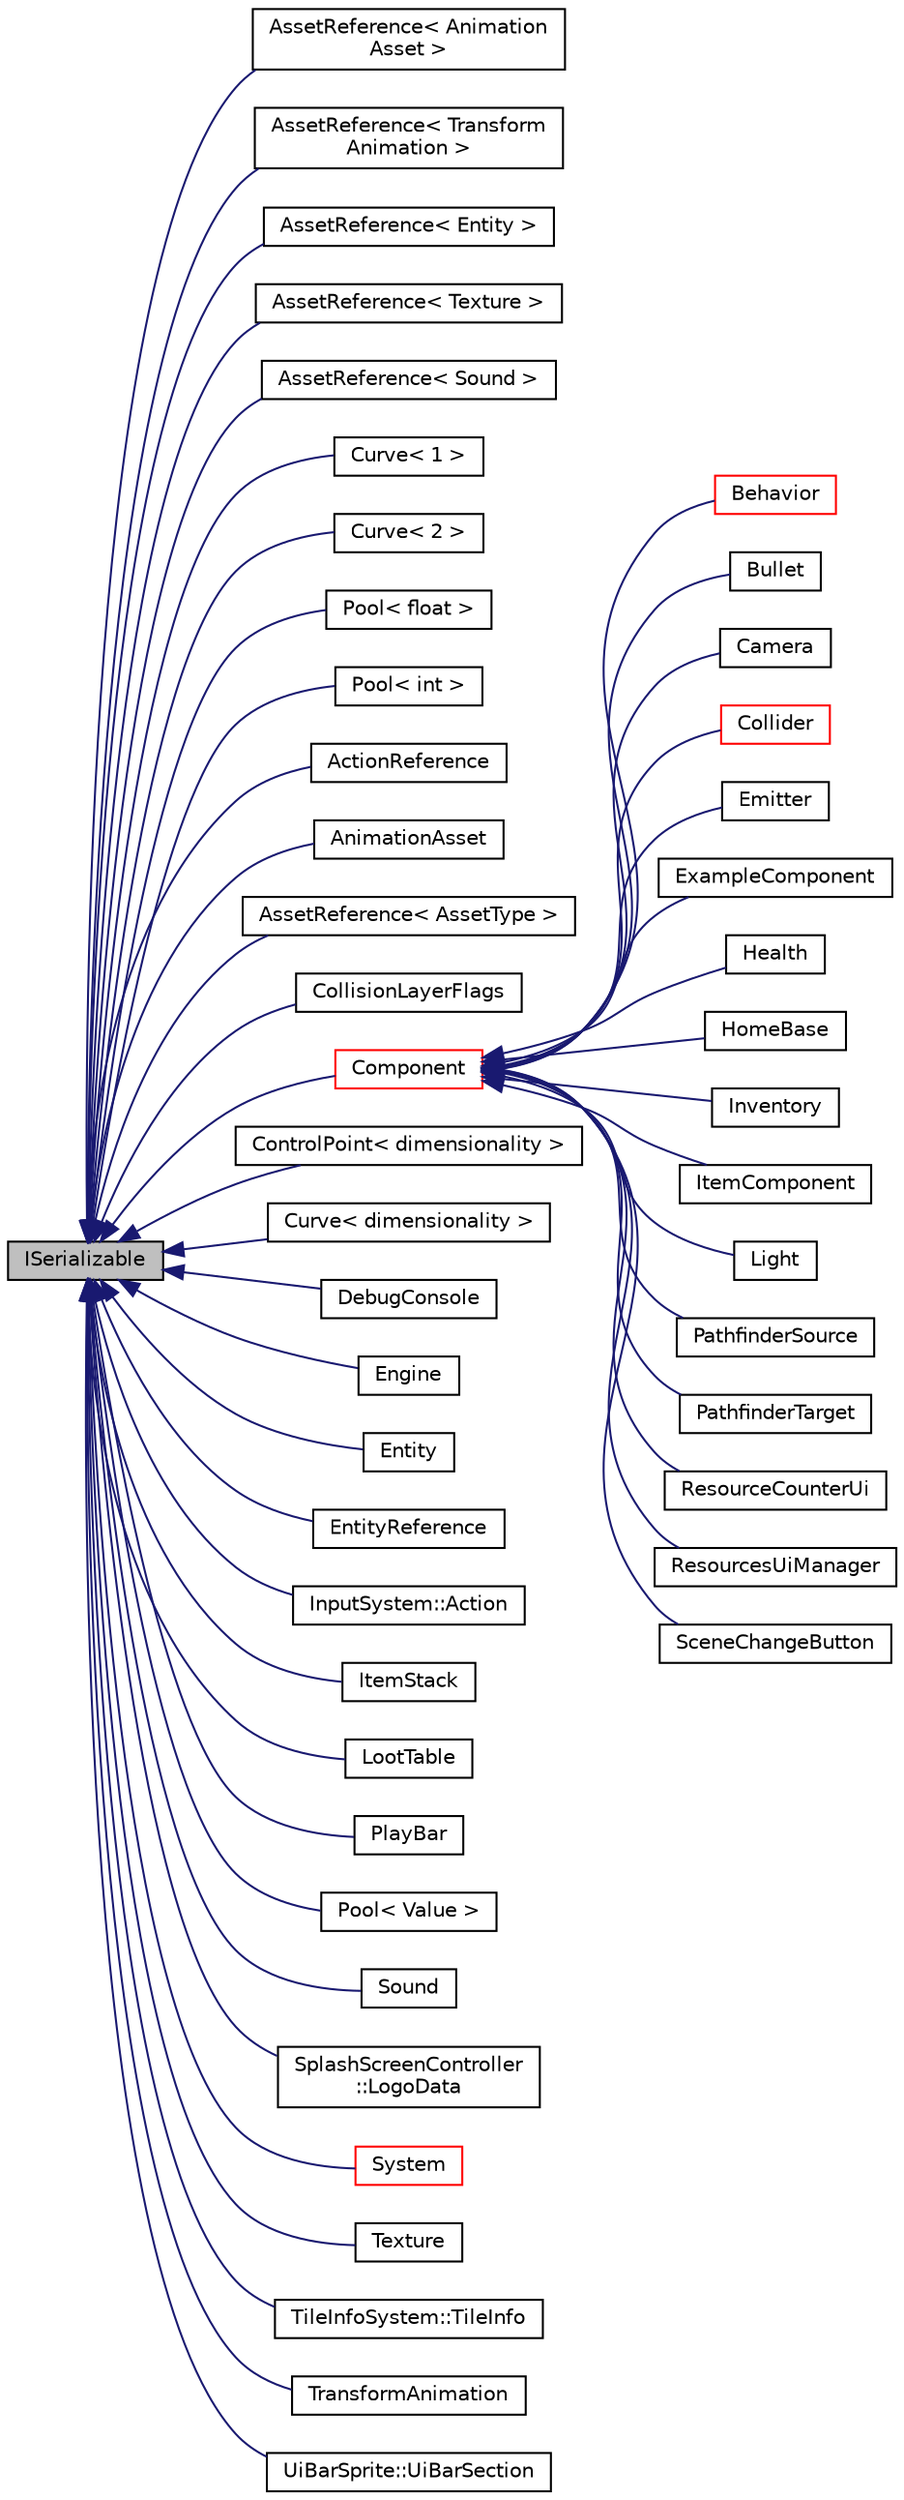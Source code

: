 digraph "ISerializable"
{
 // LATEX_PDF_SIZE
  edge [fontname="Helvetica",fontsize="10",labelfontname="Helvetica",labelfontsize="10"];
  node [fontname="Helvetica",fontsize="10",shape=record];
  rankdir="LR";
  Node1 [label="ISerializable",height=0.2,width=0.4,color="black", fillcolor="grey75", style="filled", fontcolor="black",tooltip="interface for all serializable objects"];
  Node1 -> Node2 [dir="back",color="midnightblue",fontsize="10",style="solid"];
  Node2 [label="AssetReference\< Animation\lAsset \>",height=0.2,width=0.4,color="black", fillcolor="white", style="filled",URL="$classAssetReference.html",tooltip=" "];
  Node1 -> Node3 [dir="back",color="midnightblue",fontsize="10",style="solid"];
  Node3 [label="AssetReference\< Transform\lAnimation \>",height=0.2,width=0.4,color="black", fillcolor="white", style="filled",URL="$classAssetReference.html",tooltip=" "];
  Node1 -> Node4 [dir="back",color="midnightblue",fontsize="10",style="solid"];
  Node4 [label="AssetReference\< Entity \>",height=0.2,width=0.4,color="black", fillcolor="white", style="filled",URL="$classAssetReference.html",tooltip=" "];
  Node1 -> Node5 [dir="back",color="midnightblue",fontsize="10",style="solid"];
  Node5 [label="AssetReference\< Texture \>",height=0.2,width=0.4,color="black", fillcolor="white", style="filled",URL="$classAssetReference.html",tooltip=" "];
  Node1 -> Node6 [dir="back",color="midnightblue",fontsize="10",style="solid"];
  Node6 [label="AssetReference\< Sound \>",height=0.2,width=0.4,color="black", fillcolor="white", style="filled",URL="$classAssetReference.html",tooltip=" "];
  Node1 -> Node7 [dir="back",color="midnightblue",fontsize="10",style="solid"];
  Node7 [label="Curve\< 1 \>",height=0.2,width=0.4,color="black", fillcolor="white", style="filled",URL="$classCurve.html",tooltip=" "];
  Node1 -> Node8 [dir="back",color="midnightblue",fontsize="10",style="solid"];
  Node8 [label="Curve\< 2 \>",height=0.2,width=0.4,color="black", fillcolor="white", style="filled",URL="$classCurve.html",tooltip=" "];
  Node1 -> Node9 [dir="back",color="midnightblue",fontsize="10",style="solid"];
  Node9 [label="Pool\< float \>",height=0.2,width=0.4,color="black", fillcolor="white", style="filled",URL="$classPool.html",tooltip=" "];
  Node1 -> Node10 [dir="back",color="midnightblue",fontsize="10",style="solid"];
  Node10 [label="Pool\< int \>",height=0.2,width=0.4,color="black", fillcolor="white", style="filled",URL="$classPool.html",tooltip=" "];
  Node1 -> Node11 [dir="back",color="midnightblue",fontsize="10",style="solid"];
  Node11 [label="ActionReference",height=0.2,width=0.4,color="black", fillcolor="white", style="filled",URL="$classActionReference.html",tooltip="a reference to an Action"];
  Node1 -> Node12 [dir="back",color="midnightblue",fontsize="10",style="solid"];
  Node12 [label="AnimationAsset",height=0.2,width=0.4,color="black", fillcolor="white", style="filled",URL="$classAnimationAsset.html",tooltip=" "];
  Node1 -> Node13 [dir="back",color="midnightblue",fontsize="10",style="solid"];
  Node13 [label="AssetReference\< AssetType \>",height=0.2,width=0.4,color="black", fillcolor="white", style="filled",URL="$classAssetReference.html",tooltip="a reference to an Asset"];
  Node1 -> Node14 [dir="back",color="midnightblue",fontsize="10",style="solid"];
  Node14 [label="CollisionLayerFlags",height=0.2,width=0.4,color="black", fillcolor="white", style="filled",URL="$classCollisionLayerFlags.html",tooltip=" "];
  Node1 -> Node15 [dir="back",color="midnightblue",fontsize="10",style="solid"];
  Node15 [label="Component",height=0.2,width=0.4,color="red", fillcolor="white", style="filled",URL="$classComponent.html",tooltip=" "];
  Node15 -> Node16 [dir="back",color="midnightblue",fontsize="10",style="solid"];
  Node16 [label="Behavior",height=0.2,width=0.4,color="red", fillcolor="white", style="filled",URL="$classBehavior.html",tooltip=" "];
  Node15 -> Node41 [dir="back",color="midnightblue",fontsize="10",style="solid"];
  Node41 [label="Bullet",height=0.2,width=0.4,color="black", fillcolor="white", style="filled",URL="$classBullet.html",tooltip="Component that destroys itself and deals damage on contact."];
  Node15 -> Node42 [dir="back",color="midnightblue",fontsize="10",style="solid"];
  Node42 [label="Camera",height=0.2,width=0.4,color="black", fillcolor="white", style="filled",URL="$classCamera.html",tooltip="Handles camera and coordinate systems / spaces."];
  Node15 -> Node43 [dir="back",color="midnightblue",fontsize="10",style="solid"];
  Node43 [label="Collider",height=0.2,width=0.4,color="red", fillcolor="white", style="filled",URL="$classCollider.html",tooltip="component which is used for detecting collisions and information about them"];
  Node15 -> Node46 [dir="back",color="midnightblue",fontsize="10",style="solid"];
  Node46 [label="Emitter",height=0.2,width=0.4,color="black", fillcolor="white", style="filled",URL="$classEmitter.html",tooltip="Emitter component - controls timing and behavior of particles."];
  Node15 -> Node47 [dir="back",color="midnightblue",fontsize="10",style="solid"];
  Node47 [label="ExampleComponent",height=0.2,width=0.4,color="black", fillcolor="white", style="filled",URL="$classExampleComponent.html",tooltip="DESCRIPTION HERE."];
  Node15 -> Node48 [dir="back",color="midnightblue",fontsize="10",style="solid"];
  Node48 [label="Health",height=0.2,width=0.4,color="black", fillcolor="white", style="filled",URL="$classHealth.html",tooltip="Entity health component."];
  Node15 -> Node49 [dir="back",color="midnightblue",fontsize="10",style="solid"];
  Node49 [label="HomeBase",height=0.2,width=0.4,color="black", fillcolor="white", style="filled",URL="$classHomeBase.html",tooltip=" "];
  Node15 -> Node50 [dir="back",color="midnightblue",fontsize="10",style="solid"];
  Node50 [label="Inventory",height=0.2,width=0.4,color="black", fillcolor="white", style="filled",URL="$classInventory.html",tooltip="Inventory component that stores items."];
  Node15 -> Node51 [dir="back",color="midnightblue",fontsize="10",style="solid"];
  Node51 [label="ItemComponent",height=0.2,width=0.4,color="black", fillcolor="white", style="filled",URL="$classItemComponent.html",tooltip="Item in the world that can be picked up."];
  Node15 -> Node52 [dir="back",color="midnightblue",fontsize="10",style="solid"];
  Node52 [label="Light",height=0.2,width=0.4,color="black", fillcolor="white", style="filled",URL="$classLight.html",tooltip="Light source."];
  Node15 -> Node53 [dir="back",color="midnightblue",fontsize="10",style="solid"];
  Node53 [label="PathfinderSource",height=0.2,width=0.4,color="black", fillcolor="white", style="filled",URL="$classPathfinderSource.html",tooltip="Pathfinder source."];
  Node15 -> Node54 [dir="back",color="midnightblue",fontsize="10",style="solid"];
  Node54 [label="PathfinderTarget",height=0.2,width=0.4,color="black", fillcolor="white", style="filled",URL="$classPathfinderTarget.html",tooltip=" "];
  Node15 -> Node55 [dir="back",color="midnightblue",fontsize="10",style="solid"];
  Node55 [label="ResourceCounterUi",height=0.2,width=0.4,color="black", fillcolor="white", style="filled",URL="$classResourceCounterUi.html",tooltip="Ui Component that displays a count of resources."];
  Node15 -> Node56 [dir="back",color="midnightblue",fontsize="10",style="solid"];
  Node56 [label="ResourcesUiManager",height=0.2,width=0.4,color="black", fillcolor="white", style="filled",URL="$classResourcesUiManager.html",tooltip="Component that manages the UI for displaying what resources a player currently has."];
  Node15 -> Node57 [dir="back",color="midnightblue",fontsize="10",style="solid"];
  Node57 [label="SceneChangeButton",height=0.2,width=0.4,color="black", fillcolor="white", style="filled",URL="$classSceneChangeButton.html",tooltip="Component that changes the scene when clicked."];
  Node1 -> Node73 [dir="back",color="midnightblue",fontsize="10",style="solid"];
  Node73 [label="ControlPoint\< dimensionality \>",height=0.2,width=0.4,color="black", fillcolor="white", style="filled",URL="$classControlPoint.html",tooltip="control points used by this Curve"];
  Node1 -> Node74 [dir="back",color="midnightblue",fontsize="10",style="solid"];
  Node74 [label="Curve\< dimensionality \>",height=0.2,width=0.4,color="black", fillcolor="white", style="filled",URL="$classCurve.html",tooltip=" "];
  Node1 -> Node75 [dir="back",color="midnightblue",fontsize="10",style="solid"];
  Node75 [label="DebugConsole",height=0.2,width=0.4,color="black", fillcolor="white", style="filled",URL="$classDebugConsole.html",tooltip="The DebugConsole class is a singleton that provides a console for debugging It Shows Warning Messages..."];
  Node1 -> Node76 [dir="back",color="midnightblue",fontsize="10",style="solid"];
  Node76 [label="Engine",height=0.2,width=0.4,color="black", fillcolor="white", style="filled",URL="$classEngine.html",tooltip=" "];
  Node1 -> Node77 [dir="back",color="midnightblue",fontsize="10",style="solid"];
  Node77 [label="Entity",height=0.2,width=0.4,color="black", fillcolor="white", style="filled",URL="$classEntity.html",tooltip=" "];
  Node1 -> Node78 [dir="back",color="midnightblue",fontsize="10",style="solid"];
  Node78 [label="EntityReference",height=0.2,width=0.4,color="black", fillcolor="white", style="filled",URL="$classEntityReference.html",tooltip="a reference to an Entity in the scene"];
  Node1 -> Node79 [dir="back",color="midnightblue",fontsize="10",style="solid"];
  Node79 [label="InputSystem::Action",height=0.2,width=0.4,color="black", fillcolor="white", style="filled",URL="$classInputSystem_1_1Action.html",tooltip="action class, used to track an action with dynamic input"];
  Node1 -> Node80 [dir="back",color="midnightblue",fontsize="10",style="solid"];
  Node80 [label="ItemStack",height=0.2,width=0.4,color="black", fillcolor="white", style="filled",URL="$structItemStack.html",tooltip="a stack of multiple items of the same type"];
  Node1 -> Node81 [dir="back",color="midnightblue",fontsize="10",style="solid"];
  Node81 [label="LootTable",height=0.2,width=0.4,color="black", fillcolor="white", style="filled",URL="$classLootTable.html",tooltip="class for dropping configurable loot"];
  Node1 -> Node82 [dir="back",color="midnightblue",fontsize="10",style="solid"];
  Node82 [label="PlayBar",height=0.2,width=0.4,color="black", fillcolor="white", style="filled",URL="$classPlayBar.html",tooltip="UI Bar that handles playing, pausing, and autosaves of the scene."];
  Node1 -> Node83 [dir="back",color="midnightblue",fontsize="10",style="solid"];
  Node83 [label="Pool\< Value \>",height=0.2,width=0.4,color="black", fillcolor="white", style="filled",URL="$classPool.html",tooltip="The pool framework is what we use to represent health in our game."];
  Node1 -> Node84 [dir="back",color="midnightblue",fontsize="10",style="solid"];
  Node84 [label="Sound",height=0.2,width=0.4,color="black", fillcolor="white", style="filled",URL="$classSound.html",tooltip="Example System meant to be copy-pasted when creating new Systems."];
  Node1 -> Node85 [dir="back",color="midnightblue",fontsize="10",style="solid"];
  Node85 [label="SplashScreenController\l::LogoData",height=0.2,width=0.4,color="black", fillcolor="white", style="filled",URL="$classSplashScreenController_1_1LogoData.html",tooltip=" "];
  Node1 -> Node86 [dir="back",color="midnightblue",fontsize="10",style="solid"];
  Node86 [label="System",height=0.2,width=0.4,color="red", fillcolor="white", style="filled",URL="$classSystem.html",tooltip="Base class for all Systems."];
  Node1 -> Node111 [dir="back",color="midnightblue",fontsize="10",style="solid"];
  Node111 [label="Texture",height=0.2,width=0.4,color="black", fillcolor="white", style="filled",URL="$classTexture.html",tooltip="Stores texture data, and allows to bind it for rendering."];
  Node1 -> Node112 [dir="back",color="midnightblue",fontsize="10",style="solid"];
  Node112 [label="TileInfoSystem::TileInfo",height=0.2,width=0.4,color="black", fillcolor="white", style="filled",URL="$classTileInfoSystem_1_1TileInfo.html",tooltip="holds info about a specific tile type"];
  Node1 -> Node113 [dir="back",color="midnightblue",fontsize="10",style="solid"];
  Node113 [label="TransformAnimation",height=0.2,width=0.4,color="black", fillcolor="white", style="filled",URL="$classTransformAnimation.html",tooltip="Asset that animates a Transform with Curves."];
  Node1 -> Node114 [dir="back",color="midnightblue",fontsize="10",style="solid"];
  Node114 [label="UiBarSprite::UiBarSection",height=0.2,width=0.4,color="black", fillcolor="white", style="filled",URL="$structUiBarSprite_1_1UiBarSection.html",tooltip="struct that represents a data section in the UiBar"];
}
